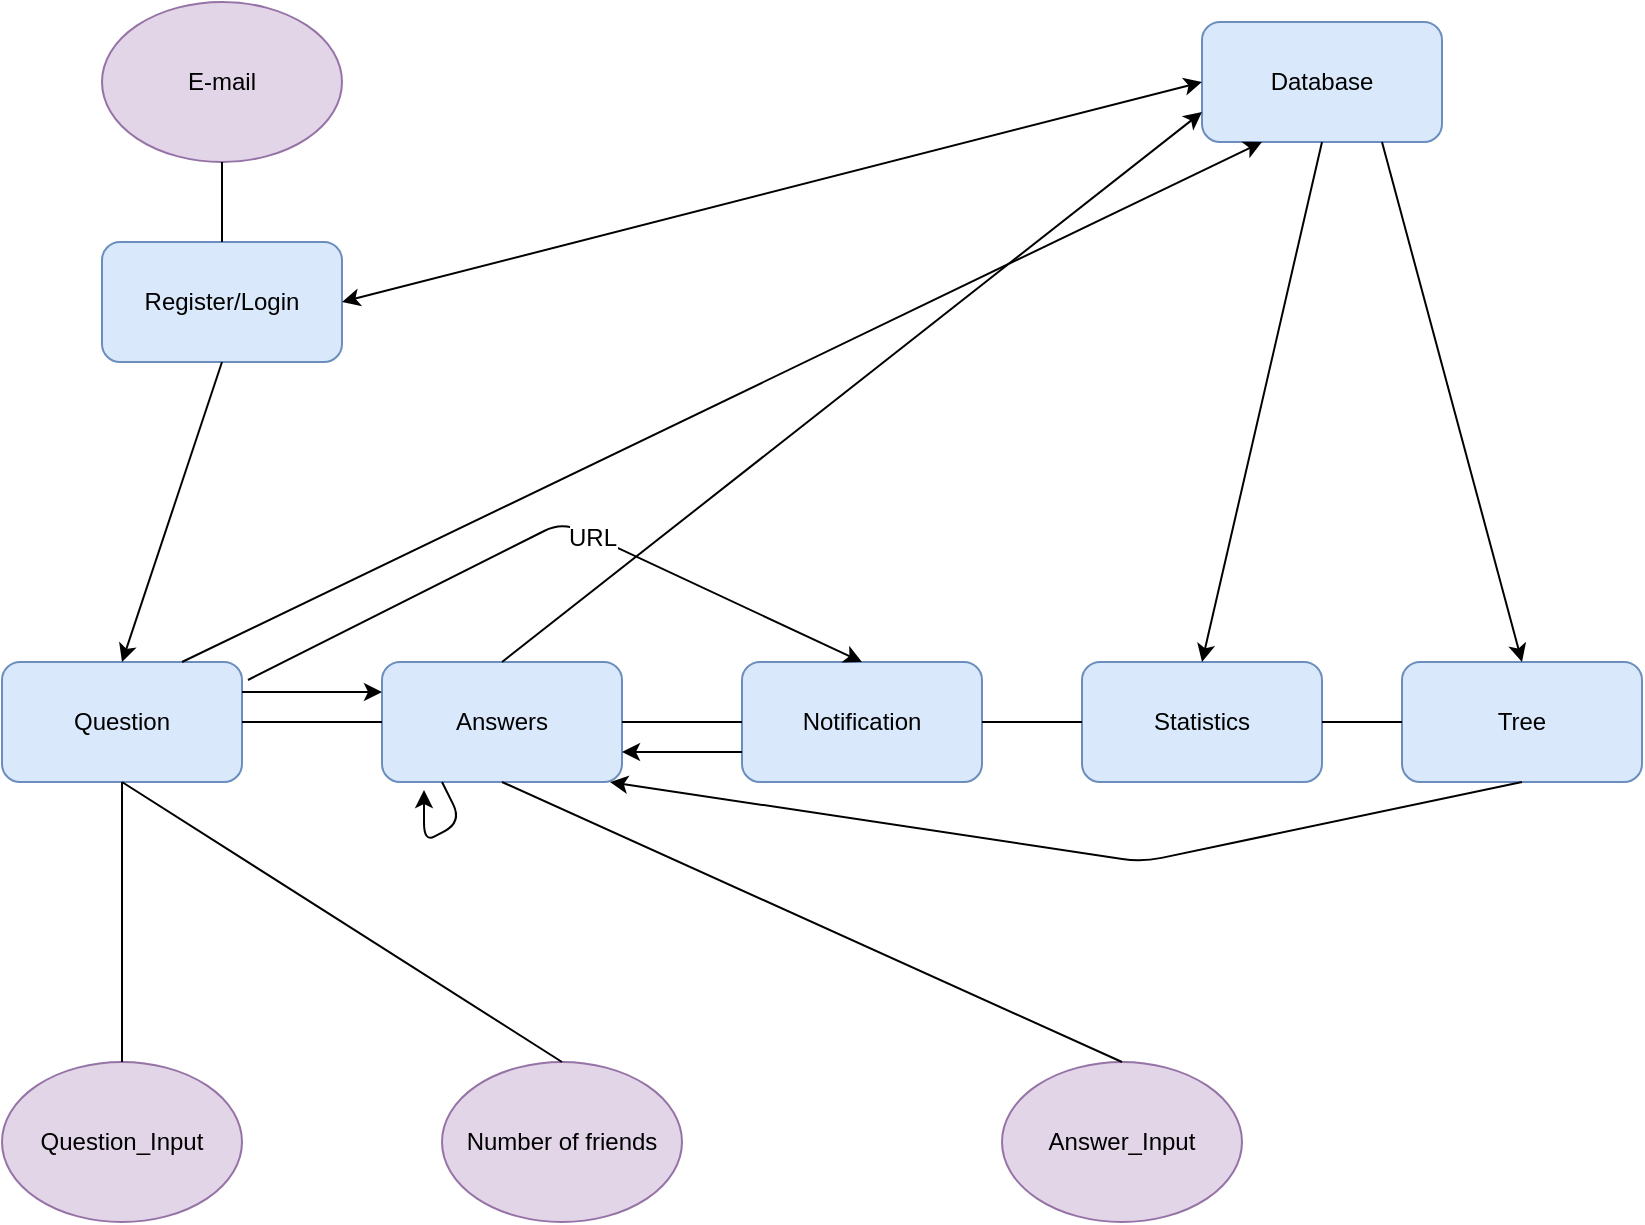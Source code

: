 <mxfile version="10.6.2" type="device"><diagram id="UtL69twPBDAbANHJDfaB" name="Page-1"><mxGraphModel dx="1120" dy="603" grid="1" gridSize="10" guides="1" tooltips="1" connect="1" arrows="1" fold="1" page="1" pageScale="1" pageWidth="850" pageHeight="1100" math="0" shadow="0"><root><mxCell id="0"/><mxCell id="1" parent="0"/><mxCell id="xNgFIcyGHJwBTKF8msjC-1" value="E-mail" style="ellipse;whiteSpace=wrap;html=1;fillColor=#e1d5e7;strokeColor=#9673a6;" vertex="1" parent="1"><mxGeometry x="60" y="40" width="120" height="80" as="geometry"/></mxCell><mxCell id="xNgFIcyGHJwBTKF8msjC-2" value="Register/Login&lt;br&gt;" style="rounded=1;whiteSpace=wrap;html=1;fillColor=#dae8fc;strokeColor=#6c8ebf;" vertex="1" parent="1"><mxGeometry x="60" y="160" width="120" height="60" as="geometry"/></mxCell><mxCell id="xNgFIcyGHJwBTKF8msjC-4" value="" style="endArrow=none;html=1;entryX=0.5;entryY=1;entryDx=0;entryDy=0;" edge="1" parent="1" source="xNgFIcyGHJwBTKF8msjC-2" target="xNgFIcyGHJwBTKF8msjC-1"><mxGeometry width="50" height="50" relative="1" as="geometry"><mxPoint x="60" y="350" as="sourcePoint"/><mxPoint x="110" y="300" as="targetPoint"/></mxGeometry></mxCell><mxCell id="xNgFIcyGHJwBTKF8msjC-5" value="Database&lt;br&gt;" style="rounded=1;whiteSpace=wrap;html=1;fillColor=#dae8fc;strokeColor=#6c8ebf;verticalAlign=middle;" vertex="1" parent="1"><mxGeometry x="610" y="50" width="120" height="60" as="geometry"/></mxCell><mxCell id="xNgFIcyGHJwBTKF8msjC-6" value="" style="endArrow=classic;startArrow=classic;html=1;entryX=0;entryY=0.5;entryDx=0;entryDy=0;exitX=1;exitY=0.5;exitDx=0;exitDy=0;" edge="1" parent="1" source="xNgFIcyGHJwBTKF8msjC-2" target="xNgFIcyGHJwBTKF8msjC-5"><mxGeometry width="50" height="50" relative="1" as="geometry"><mxPoint x="60" y="350" as="sourcePoint"/><mxPoint x="110" y="300" as="targetPoint"/></mxGeometry></mxCell><mxCell id="xNgFIcyGHJwBTKF8msjC-7" value="Question&lt;br&gt;" style="rounded=1;whiteSpace=wrap;html=1;fillColor=#dae8fc;strokeColor=#6c8ebf;" vertex="1" parent="1"><mxGeometry x="10" y="370" width="120" height="60" as="geometry"/></mxCell><mxCell id="xNgFIcyGHJwBTKF8msjC-8" value="" style="endArrow=classic;html=1;exitX=0.5;exitY=1;exitDx=0;exitDy=0;entryX=0.5;entryY=0;entryDx=0;entryDy=0;" edge="1" parent="1" source="xNgFIcyGHJwBTKF8msjC-2" target="xNgFIcyGHJwBTKF8msjC-7"><mxGeometry width="50" height="50" relative="1" as="geometry"><mxPoint x="60" y="500" as="sourcePoint"/><mxPoint x="110" y="450" as="targetPoint"/></mxGeometry></mxCell><mxCell id="xNgFIcyGHJwBTKF8msjC-9" value="" style="endArrow=classic;html=1;entryX=0.25;entryY=1;entryDx=0;entryDy=0;exitX=0.75;exitY=0;exitDx=0;exitDy=0;" edge="1" parent="1" source="xNgFIcyGHJwBTKF8msjC-7" target="xNgFIcyGHJwBTKF8msjC-5"><mxGeometry width="50" height="50" relative="1" as="geometry"><mxPoint x="60" y="500" as="sourcePoint"/><mxPoint x="110" y="450" as="targetPoint"/></mxGeometry></mxCell><mxCell id="xNgFIcyGHJwBTKF8msjC-10" value="Question_Input" style="ellipse;whiteSpace=wrap;html=1;fillColor=#e1d5e7;strokeColor=#9673a6;" vertex="1" parent="1"><mxGeometry x="10" y="570" width="120" height="80" as="geometry"/></mxCell><mxCell id="xNgFIcyGHJwBTKF8msjC-11" value="Number of friends" style="ellipse;whiteSpace=wrap;html=1;fillColor=#e1d5e7;strokeColor=#9673a6;" vertex="1" parent="1"><mxGeometry x="230" y="570" width="120" height="80" as="geometry"/></mxCell><mxCell id="xNgFIcyGHJwBTKF8msjC-12" value="" style="endArrow=none;html=1;entryX=0.5;entryY=1;entryDx=0;entryDy=0;exitX=0.5;exitY=0;exitDx=0;exitDy=0;" edge="1" parent="1" source="xNgFIcyGHJwBTKF8msjC-10" target="xNgFIcyGHJwBTKF8msjC-7"><mxGeometry width="50" height="50" relative="1" as="geometry"><mxPoint x="10" y="720" as="sourcePoint"/><mxPoint x="60" y="670" as="targetPoint"/></mxGeometry></mxCell><mxCell id="xNgFIcyGHJwBTKF8msjC-13" value="" style="endArrow=none;html=1;entryX=0.5;entryY=1;entryDx=0;entryDy=0;exitX=0.5;exitY=0;exitDx=0;exitDy=0;" edge="1" parent="1" source="xNgFIcyGHJwBTKF8msjC-11" target="xNgFIcyGHJwBTKF8msjC-7"><mxGeometry width="50" height="50" relative="1" as="geometry"><mxPoint x="10" y="720" as="sourcePoint"/><mxPoint x="60" y="670" as="targetPoint"/></mxGeometry></mxCell><mxCell id="xNgFIcyGHJwBTKF8msjC-14" value="Answer_Input" style="ellipse;whiteSpace=wrap;html=1;fillColor=#e1d5e7;strokeColor=#9673a6;" vertex="1" parent="1"><mxGeometry x="510" y="570" width="120" height="80" as="geometry"/></mxCell><mxCell id="xNgFIcyGHJwBTKF8msjC-15" value="Answers&lt;br&gt;" style="rounded=1;whiteSpace=wrap;html=1;fillColor=#dae8fc;strokeColor=#6c8ebf;" vertex="1" parent="1"><mxGeometry x="200" y="370" width="120" height="60" as="geometry"/></mxCell><mxCell id="xNgFIcyGHJwBTKF8msjC-16" value="Notification&lt;br&gt;" style="rounded=1;whiteSpace=wrap;html=1;fillColor=#dae8fc;strokeColor=#6c8ebf;" vertex="1" parent="1"><mxGeometry x="380" y="370" width="120" height="60" as="geometry"/></mxCell><mxCell id="xNgFIcyGHJwBTKF8msjC-17" value="Statistics&lt;br&gt;" style="rounded=1;whiteSpace=wrap;html=1;fillColor=#dae8fc;strokeColor=#6c8ebf;" vertex="1" parent="1"><mxGeometry x="550" y="370" width="120" height="60" as="geometry"/></mxCell><mxCell id="xNgFIcyGHJwBTKF8msjC-18" value="Tree&lt;br&gt;" style="rounded=1;whiteSpace=wrap;html=1;fillColor=#dae8fc;strokeColor=#6c8ebf;" vertex="1" parent="1"><mxGeometry x="710" y="370" width="120" height="60" as="geometry"/></mxCell><mxCell id="xNgFIcyGHJwBTKF8msjC-19" value="" style="endArrow=classic;html=1;exitX=0.5;exitY=1;exitDx=0;exitDy=0;entryX=0.5;entryY=0;entryDx=0;entryDy=0;" edge="1" parent="1" source="xNgFIcyGHJwBTKF8msjC-5" target="xNgFIcyGHJwBTKF8msjC-17"><mxGeometry width="50" height="50" relative="1" as="geometry"><mxPoint x="240" y="720" as="sourcePoint"/><mxPoint x="290" y="670" as="targetPoint"/></mxGeometry></mxCell><mxCell id="xNgFIcyGHJwBTKF8msjC-20" value="" style="endArrow=classic;html=1;exitX=0.75;exitY=1;exitDx=0;exitDy=0;entryX=0.5;entryY=0;entryDx=0;entryDy=0;" edge="1" parent="1" source="xNgFIcyGHJwBTKF8msjC-5" target="xNgFIcyGHJwBTKF8msjC-18"><mxGeometry width="50" height="50" relative="1" as="geometry"><mxPoint x="680" y="120" as="sourcePoint"/><mxPoint x="620" y="380" as="targetPoint"/></mxGeometry></mxCell><mxCell id="xNgFIcyGHJwBTKF8msjC-21" value="" style="endArrow=none;html=1;entryX=1;entryY=0.5;entryDx=0;entryDy=0;exitX=0;exitY=0.5;exitDx=0;exitDy=0;" edge="1" parent="1" source="xNgFIcyGHJwBTKF8msjC-15" target="xNgFIcyGHJwBTKF8msjC-7"><mxGeometry width="50" height="50" relative="1" as="geometry"><mxPoint x="10" y="720" as="sourcePoint"/><mxPoint x="60" y="670" as="targetPoint"/></mxGeometry></mxCell><mxCell id="xNgFIcyGHJwBTKF8msjC-22" value="" style="endArrow=none;html=1;entryX=0;entryY=0.5;entryDx=0;entryDy=0;exitX=1;exitY=0.5;exitDx=0;exitDy=0;" edge="1" parent="1" source="xNgFIcyGHJwBTKF8msjC-15" target="xNgFIcyGHJwBTKF8msjC-16"><mxGeometry width="50" height="50" relative="1" as="geometry"><mxPoint x="330" y="400" as="sourcePoint"/><mxPoint x="190" y="460" as="targetPoint"/></mxGeometry></mxCell><mxCell id="xNgFIcyGHJwBTKF8msjC-23" value="" style="endArrow=none;html=1;entryX=0;entryY=0.5;entryDx=0;entryDy=0;exitX=1;exitY=0.5;exitDx=0;exitDy=0;" edge="1" parent="1" source="xNgFIcyGHJwBTKF8msjC-16" target="xNgFIcyGHJwBTKF8msjC-17"><mxGeometry width="50" height="50" relative="1" as="geometry"><mxPoint x="330" y="410" as="sourcePoint"/><mxPoint x="390" y="410" as="targetPoint"/></mxGeometry></mxCell><mxCell id="xNgFIcyGHJwBTKF8msjC-24" value="" style="endArrow=none;html=1;entryX=0;entryY=0.5;entryDx=0;entryDy=0;exitX=1;exitY=0.5;exitDx=0;exitDy=0;" edge="1" parent="1" source="xNgFIcyGHJwBTKF8msjC-17" target="xNgFIcyGHJwBTKF8msjC-18"><mxGeometry width="50" height="50" relative="1" as="geometry"><mxPoint x="510" y="410" as="sourcePoint"/><mxPoint x="560" y="410" as="targetPoint"/></mxGeometry></mxCell><mxCell id="xNgFIcyGHJwBTKF8msjC-25" value="" style="endArrow=none;html=1;entryX=0.5;entryY=1;entryDx=0;entryDy=0;exitX=0.5;exitY=0;exitDx=0;exitDy=0;" edge="1" parent="1" source="xNgFIcyGHJwBTKF8msjC-14" target="xNgFIcyGHJwBTKF8msjC-15"><mxGeometry width="50" height="50" relative="1" as="geometry"><mxPoint x="10" y="720" as="sourcePoint"/><mxPoint x="60" y="670" as="targetPoint"/></mxGeometry></mxCell><mxCell id="xNgFIcyGHJwBTKF8msjC-26" value="" style="endArrow=classic;html=1;exitX=1;exitY=0.25;exitDx=0;exitDy=0;entryX=0;entryY=0.25;entryDx=0;entryDy=0;" edge="1" parent="1" source="xNgFIcyGHJwBTKF8msjC-7" target="xNgFIcyGHJwBTKF8msjC-15"><mxGeometry width="50" height="50" relative="1" as="geometry"><mxPoint x="10" y="720" as="sourcePoint"/><mxPoint x="60" y="670" as="targetPoint"/></mxGeometry></mxCell><mxCell id="xNgFIcyGHJwBTKF8msjC-27" value="" style="endArrow=classic;html=1;exitX=0.5;exitY=0;exitDx=0;exitDy=0;entryX=0;entryY=0.75;entryDx=0;entryDy=0;" edge="1" parent="1" source="xNgFIcyGHJwBTKF8msjC-15" target="xNgFIcyGHJwBTKF8msjC-5"><mxGeometry width="50" height="50" relative="1" as="geometry"><mxPoint x="10" y="720" as="sourcePoint"/><mxPoint x="520" y="280" as="targetPoint"/></mxGeometry></mxCell><mxCell id="xNgFIcyGHJwBTKF8msjC-28" value="" style="endArrow=classic;html=1;exitX=0;exitY=0.75;exitDx=0;exitDy=0;entryX=1;entryY=0.75;entryDx=0;entryDy=0;" edge="1" parent="1" source="xNgFIcyGHJwBTKF8msjC-16" target="xNgFIcyGHJwBTKF8msjC-15"><mxGeometry width="50" height="50" relative="1" as="geometry"><mxPoint x="30" y="720" as="sourcePoint"/><mxPoint x="80" y="670" as="targetPoint"/></mxGeometry></mxCell><mxCell id="xNgFIcyGHJwBTKF8msjC-29" value="" style="endArrow=classic;html=1;exitX=0.25;exitY=1;exitDx=0;exitDy=0;entryX=0.175;entryY=1.067;entryDx=0;entryDy=0;entryPerimeter=0;" edge="1" parent="1" source="xNgFIcyGHJwBTKF8msjC-15" target="xNgFIcyGHJwBTKF8msjC-15"><mxGeometry width="50" height="50" relative="1" as="geometry"><mxPoint x="30" y="720" as="sourcePoint"/><mxPoint x="170" y="460" as="targetPoint"/><Array as="points"><mxPoint x="240" y="450"/><mxPoint x="221" y="460"/></Array></mxGeometry></mxCell><mxCell id="xNgFIcyGHJwBTKF8msjC-30" value="" style="endArrow=classic;html=1;entryX=0.95;entryY=1;entryDx=0;entryDy=0;entryPerimeter=0;exitX=0.5;exitY=1;exitDx=0;exitDy=0;" edge="1" parent="1" source="xNgFIcyGHJwBTKF8msjC-18" target="xNgFIcyGHJwBTKF8msjC-15"><mxGeometry width="50" height="50" relative="1" as="geometry"><mxPoint x="790" y="490" as="sourcePoint"/><mxPoint x="80" y="670" as="targetPoint"/><Array as="points"><mxPoint x="580" y="470"/></Array></mxGeometry></mxCell><mxCell id="xNgFIcyGHJwBTKF8msjC-31" value="" style="endArrow=classic;html=1;entryX=0.5;entryY=0;entryDx=0;entryDy=0;exitX=1.025;exitY=0.15;exitDx=0;exitDy=0;exitPerimeter=0;" edge="1" parent="1" source="xNgFIcyGHJwBTKF8msjC-7" target="xNgFIcyGHJwBTKF8msjC-16"><mxGeometry width="50" height="50" relative="1" as="geometry"><mxPoint x="140" y="300" as="sourcePoint"/><mxPoint x="80" y="670" as="targetPoint"/><Array as="points"><mxPoint x="290" y="300"/></Array></mxGeometry></mxCell><mxCell id="xNgFIcyGHJwBTKF8msjC-32" value="URL" style="text;html=1;resizable=0;points=[];align=center;verticalAlign=middle;labelBackgroundColor=#ffffff;" vertex="1" connectable="0" parent="xNgFIcyGHJwBTKF8msjC-31"><mxGeometry x="0.03" y="-17" relative="1" as="geometry"><mxPoint x="22" y="-8" as="offset"/></mxGeometry></mxCell></root></mxGraphModel></diagram></mxfile>